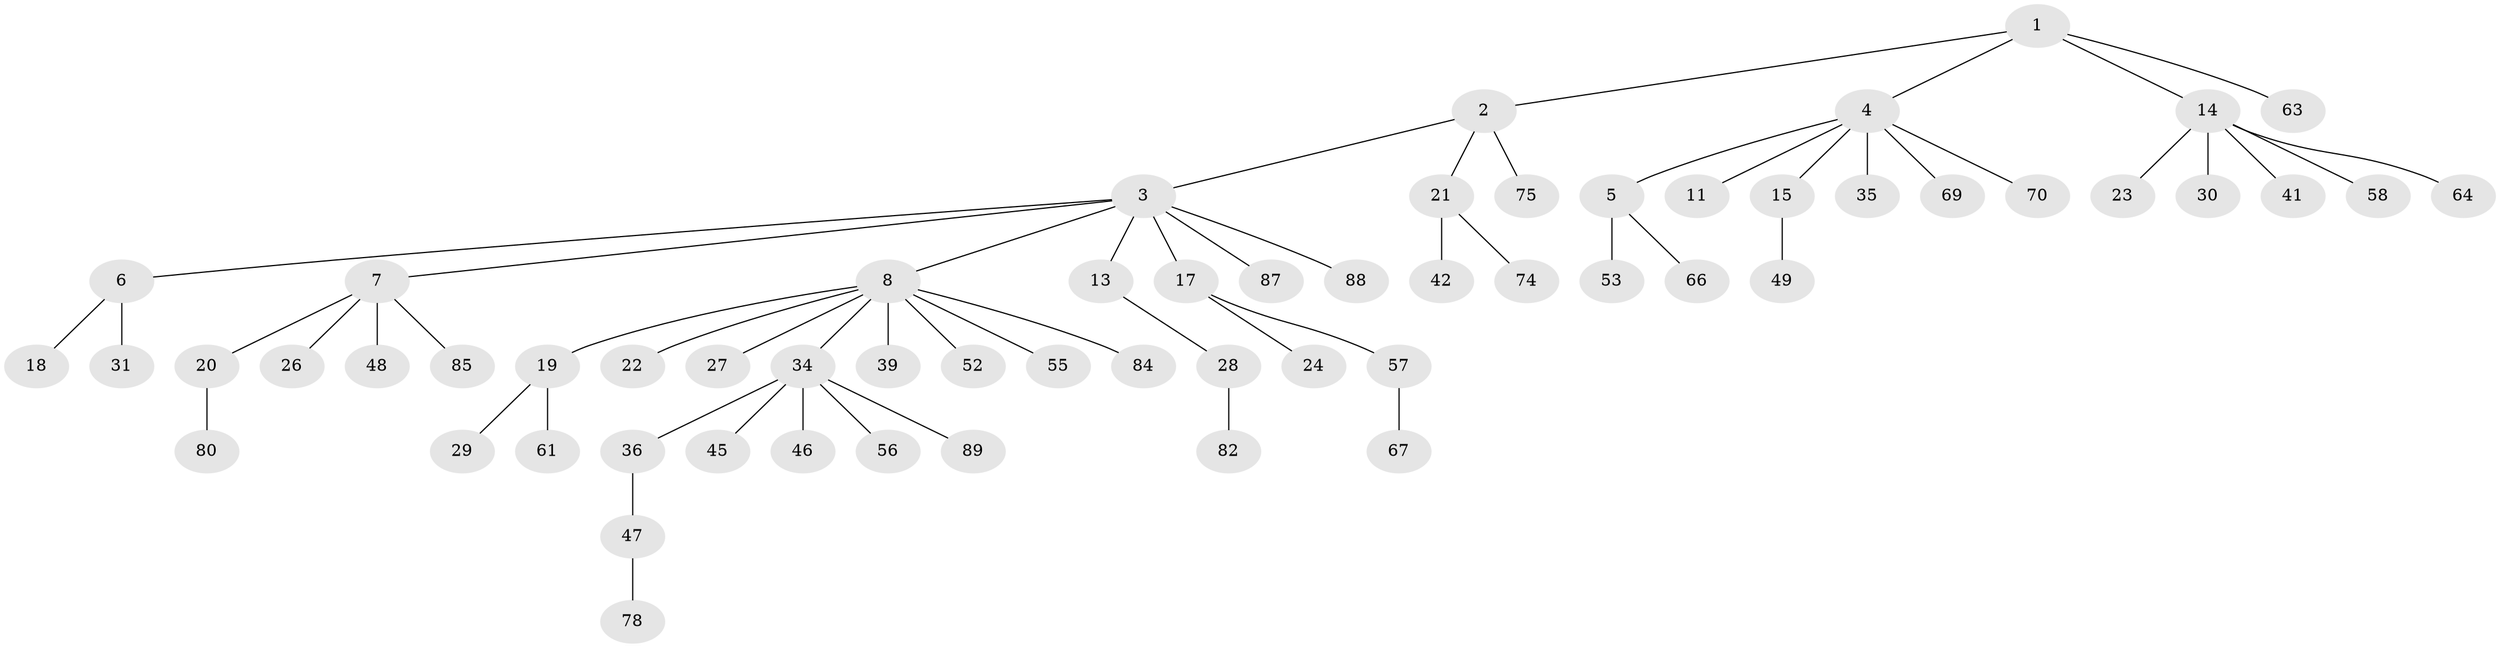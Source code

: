 // Generated by graph-tools (version 1.1) at 2025/52/02/27/25 19:52:12]
// undirected, 60 vertices, 59 edges
graph export_dot {
graph [start="1"]
  node [color=gray90,style=filled];
  1 [super="+10"];
  2 [super="+12"];
  3 [super="+38"];
  4 [super="+59"];
  5 [super="+32"];
  6 [super="+25"];
  7 [super="+54"];
  8 [super="+9"];
  11 [super="+33"];
  13 [super="+71"];
  14 [super="+16"];
  15 [super="+76"];
  17 [super="+44"];
  18;
  19 [super="+86"];
  20 [super="+50"];
  21 [super="+40"];
  22;
  23;
  24;
  26;
  27;
  28;
  29;
  30;
  31 [super="+37"];
  34 [super="+60"];
  35;
  36;
  39;
  41 [super="+43"];
  42 [super="+83"];
  45;
  46 [super="+81"];
  47 [super="+62"];
  48;
  49 [super="+51"];
  52 [super="+77"];
  53 [super="+73"];
  55;
  56;
  57 [super="+68"];
  58;
  61 [super="+65"];
  63;
  64;
  66 [super="+72"];
  67;
  69;
  70;
  74;
  75;
  78 [super="+79"];
  80;
  82;
  84;
  85;
  87;
  88;
  89;
  1 -- 2;
  1 -- 4;
  1 -- 63;
  1 -- 14;
  2 -- 3;
  2 -- 75;
  2 -- 21;
  3 -- 6;
  3 -- 7;
  3 -- 8;
  3 -- 13;
  3 -- 17;
  3 -- 87;
  3 -- 88;
  4 -- 5;
  4 -- 11;
  4 -- 15;
  4 -- 35;
  4 -- 69;
  4 -- 70;
  5 -- 66;
  5 -- 53;
  6 -- 18;
  6 -- 31;
  7 -- 20;
  7 -- 26;
  7 -- 48;
  7 -- 85;
  8 -- 19;
  8 -- 27;
  8 -- 34;
  8 -- 39;
  8 -- 52;
  8 -- 84;
  8 -- 22;
  8 -- 55;
  13 -- 28;
  14 -- 23;
  14 -- 41;
  14 -- 58;
  14 -- 64;
  14 -- 30;
  15 -- 49;
  17 -- 24;
  17 -- 57;
  19 -- 29;
  19 -- 61;
  20 -- 80;
  21 -- 74;
  21 -- 42;
  28 -- 82;
  34 -- 36;
  34 -- 45;
  34 -- 46;
  34 -- 56;
  34 -- 89;
  36 -- 47;
  47 -- 78;
  57 -- 67;
}
